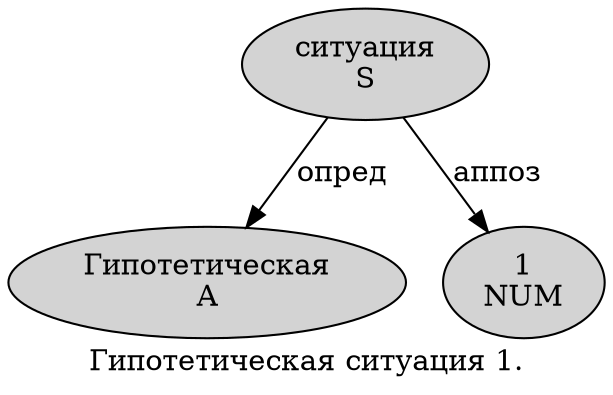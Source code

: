 digraph SENTENCE_2667 {
	graph [label="Гипотетическая ситуация 1."]
	node [style=filled]
		0 [label="Гипотетическая
A" color="" fillcolor=lightgray penwidth=1 shape=ellipse]
		1 [label="ситуация
S" color="" fillcolor=lightgray penwidth=1 shape=ellipse]
		2 [label="1
NUM" color="" fillcolor=lightgray penwidth=1 shape=ellipse]
			1 -> 0 [label="опред"]
			1 -> 2 [label="аппоз"]
}